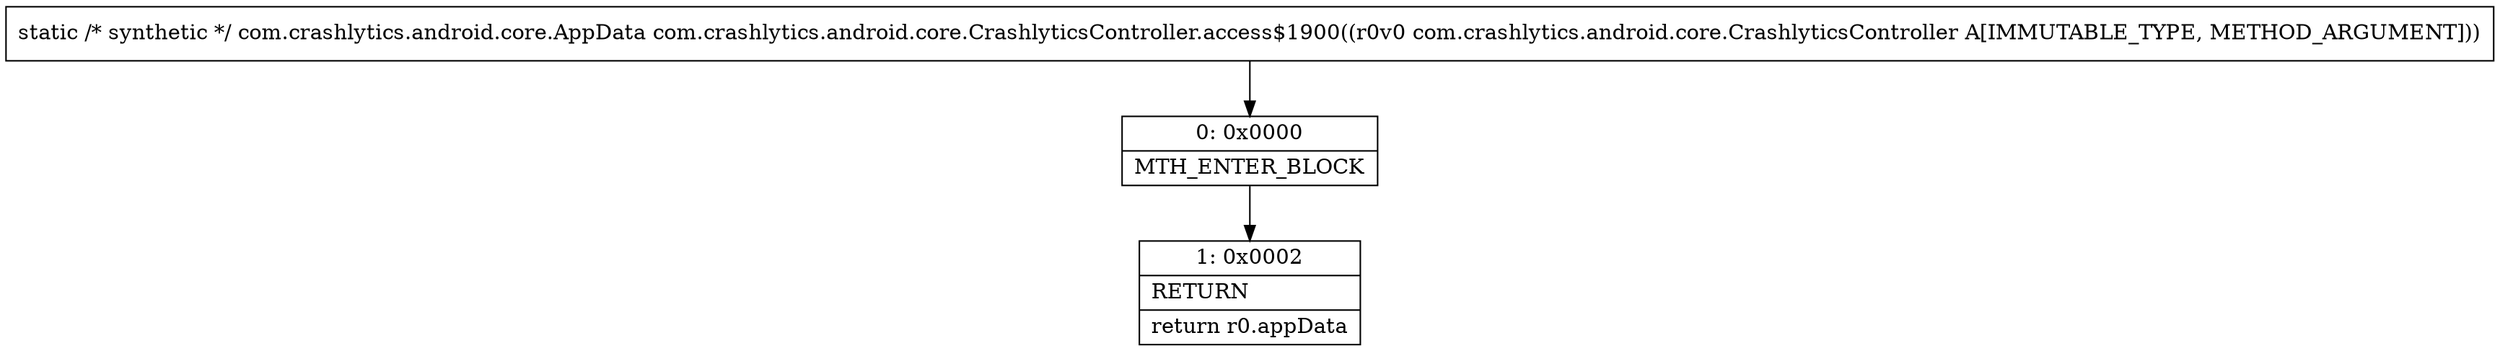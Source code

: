 digraph "CFG forcom.crashlytics.android.core.CrashlyticsController.access$1900(Lcom\/crashlytics\/android\/core\/CrashlyticsController;)Lcom\/crashlytics\/android\/core\/AppData;" {
Node_0 [shape=record,label="{0\:\ 0x0000|MTH_ENTER_BLOCK\l}"];
Node_1 [shape=record,label="{1\:\ 0x0002|RETURN\l|return r0.appData\l}"];
MethodNode[shape=record,label="{static \/* synthetic *\/ com.crashlytics.android.core.AppData com.crashlytics.android.core.CrashlyticsController.access$1900((r0v0 com.crashlytics.android.core.CrashlyticsController A[IMMUTABLE_TYPE, METHOD_ARGUMENT])) }"];
MethodNode -> Node_0;
Node_0 -> Node_1;
}

